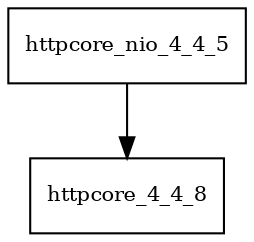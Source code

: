 digraph httpcore_nio_4_4_5_dependencies {
  node [shape = box, fontsize=10.0];
  httpcore_nio_4_4_5 -> httpcore_4_4_8;
}
